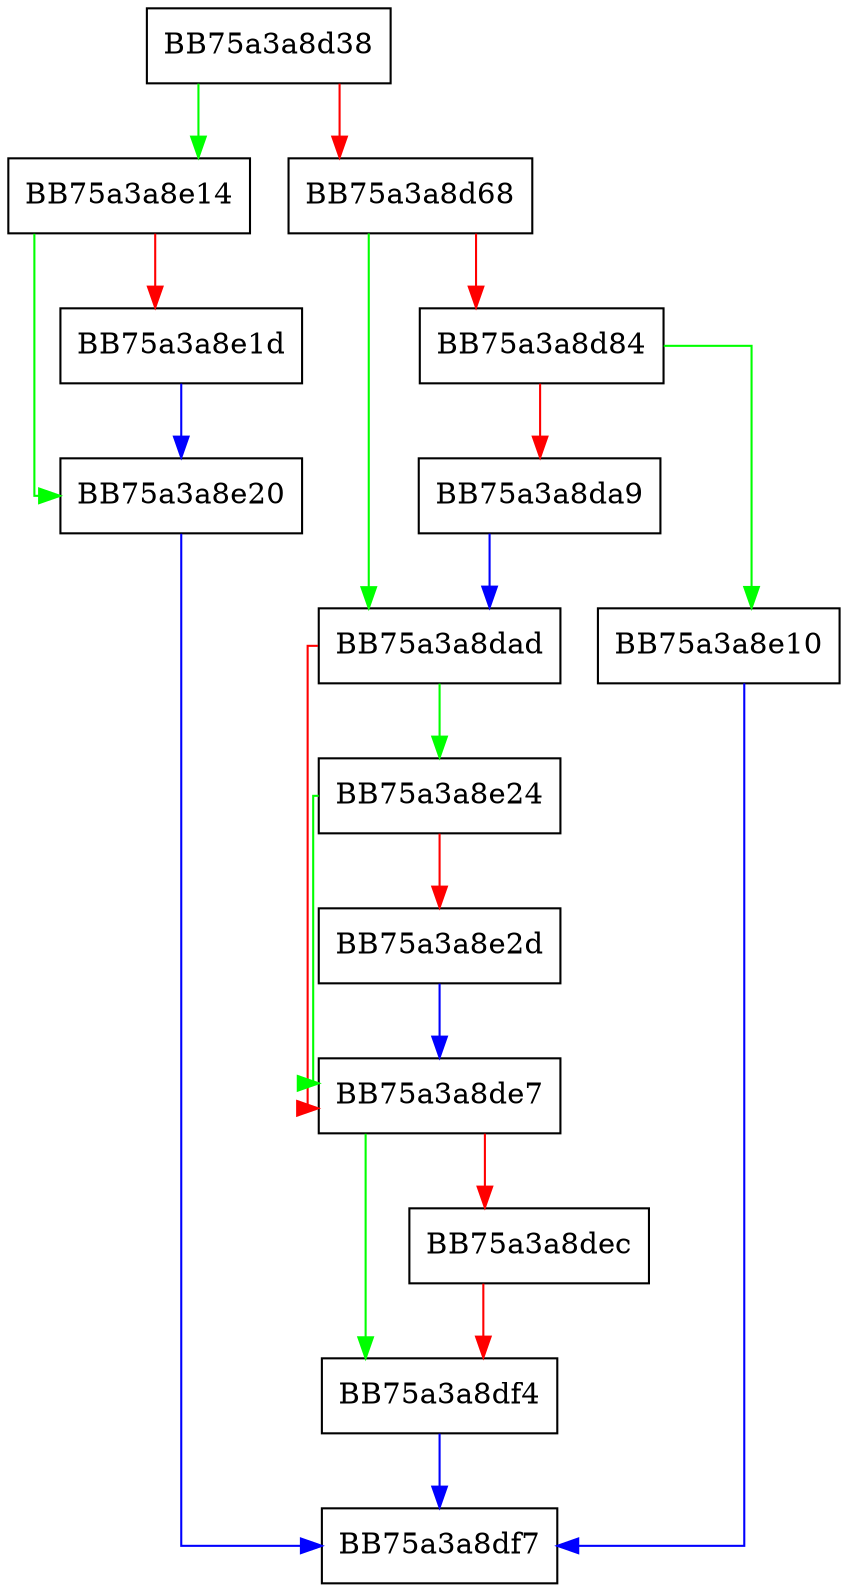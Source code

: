 digraph BMMatch {
  node [shape="box"];
  graph [splines=ortho];
  BB75a3a8d38 -> BB75a3a8e14 [color="green"];
  BB75a3a8d38 -> BB75a3a8d68 [color="red"];
  BB75a3a8d68 -> BB75a3a8dad [color="green"];
  BB75a3a8d68 -> BB75a3a8d84 [color="red"];
  BB75a3a8d84 -> BB75a3a8e10 [color="green"];
  BB75a3a8d84 -> BB75a3a8da9 [color="red"];
  BB75a3a8da9 -> BB75a3a8dad [color="blue"];
  BB75a3a8dad -> BB75a3a8e24 [color="green"];
  BB75a3a8dad -> BB75a3a8de7 [color="red"];
  BB75a3a8de7 -> BB75a3a8df4 [color="green"];
  BB75a3a8de7 -> BB75a3a8dec [color="red"];
  BB75a3a8dec -> BB75a3a8df4 [color="red"];
  BB75a3a8df4 -> BB75a3a8df7 [color="blue"];
  BB75a3a8e10 -> BB75a3a8df7 [color="blue"];
  BB75a3a8e14 -> BB75a3a8e20 [color="green"];
  BB75a3a8e14 -> BB75a3a8e1d [color="red"];
  BB75a3a8e1d -> BB75a3a8e20 [color="blue"];
  BB75a3a8e20 -> BB75a3a8df7 [color="blue"];
  BB75a3a8e24 -> BB75a3a8de7 [color="green"];
  BB75a3a8e24 -> BB75a3a8e2d [color="red"];
  BB75a3a8e2d -> BB75a3a8de7 [color="blue"];
}